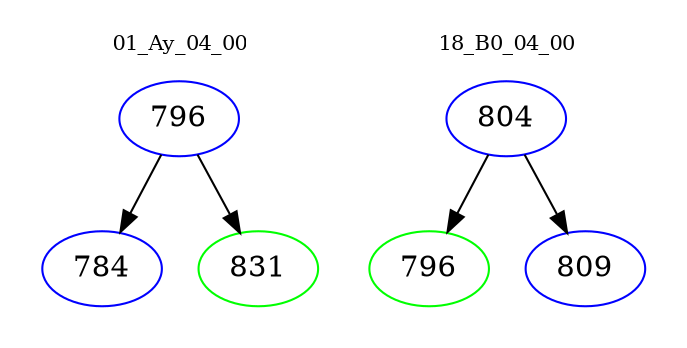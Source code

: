 digraph{
subgraph cluster_0 {
color = white
label = "01_Ay_04_00";
fontsize=10;
T0_796 [label="796", color="blue"]
T0_796 -> T0_784 [color="black"]
T0_784 [label="784", color="blue"]
T0_796 -> T0_831 [color="black"]
T0_831 [label="831", color="green"]
}
subgraph cluster_1 {
color = white
label = "18_B0_04_00";
fontsize=10;
T1_804 [label="804", color="blue"]
T1_804 -> T1_796 [color="black"]
T1_796 [label="796", color="green"]
T1_804 -> T1_809 [color="black"]
T1_809 [label="809", color="blue"]
}
}

